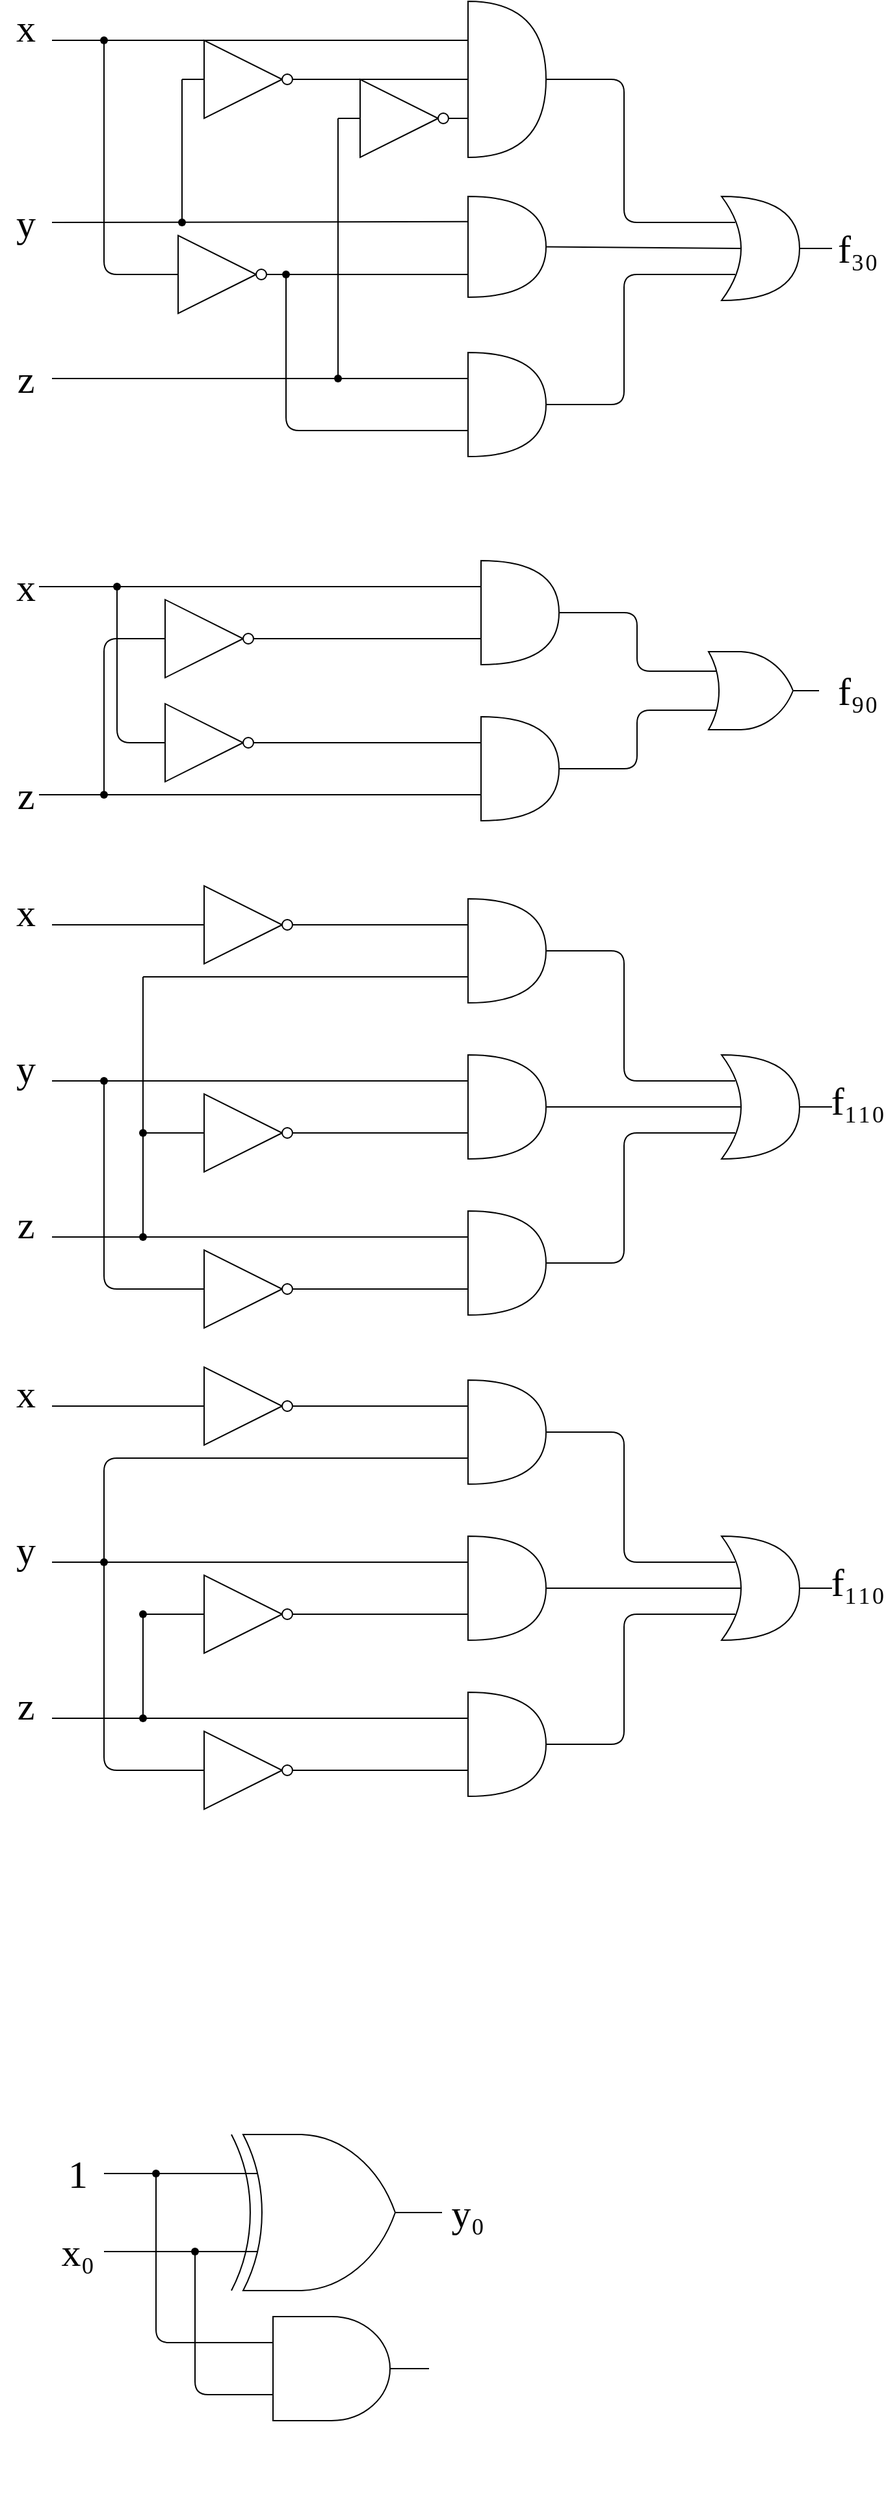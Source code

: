 <mxfile version="14.8.1" type="github">
  <diagram id="0W6Qc_67fqcdbap8SxTc" name="Page-1">
    <mxGraphModel dx="1038" dy="564" grid="1" gridSize="10" guides="1" tooltips="1" connect="1" arrows="1" fold="1" page="1" pageScale="1" pageWidth="1169" pageHeight="1654" math="0" shadow="0">
      <root>
        <mxCell id="0" />
        <mxCell id="1" parent="0" />
        <mxCell id="cX6OeLYtHGOCh2aDYkUL-3" value="" style="group" parent="1" vertex="1" connectable="0">
          <mxGeometry y="430" width="680" height="200" as="geometry" />
        </mxCell>
        <mxCell id="cX6OeLYtHGOCh2aDYkUL-4" value="" style="endArrow=none;html=1;entryX=0;entryY=0.25;entryDx=0;entryDy=0;entryPerimeter=0;startArrow=none;" parent="cX6OeLYtHGOCh2aDYkUL-3" source="cX6OeLYtHGOCh2aDYkUL-44" target="cX6OeLYtHGOCh2aDYkUL-8" edge="1">
          <mxGeometry width="50" height="50" relative="1" as="geometry">
            <mxPoint x="30" y="20" as="sourcePoint" />
            <mxPoint x="370" y="15" as="targetPoint" />
          </mxGeometry>
        </mxCell>
        <mxCell id="cX6OeLYtHGOCh2aDYkUL-5" value="" style="verticalLabelPosition=bottom;shadow=0;dashed=0;align=center;html=1;verticalAlign=top;shape=mxgraph.electrical.logic_gates.inverter_2;sketch=0;strokeColor=#000000;fillColor=#ffffff;" parent="cX6OeLYtHGOCh2aDYkUL-3" vertex="1">
          <mxGeometry x="110" y="110" width="100" height="60" as="geometry" />
        </mxCell>
        <mxCell id="cX6OeLYtHGOCh2aDYkUL-6" value="" style="verticalLabelPosition=bottom;shadow=0;dashed=0;align=center;html=1;verticalAlign=top;shape=mxgraph.electrical.logic_gates.logic_gate;operation=or;sketch=0;strokeColor=#000000;fillColor=#ffffff;" parent="cX6OeLYtHGOCh2aDYkUL-3" vertex="1">
          <mxGeometry x="530" y="70" width="100" height="60" as="geometry" />
        </mxCell>
        <mxCell id="cX6OeLYtHGOCh2aDYkUL-7" value="" style="verticalLabelPosition=bottom;shadow=0;dashed=0;align=center;html=1;verticalAlign=top;shape=mxgraph.electrical.logic_gates.inverter_2;sketch=0;strokeColor=#000000;fillColor=#ffffff;" parent="cX6OeLYtHGOCh2aDYkUL-3" vertex="1">
          <mxGeometry x="110" y="30" width="100" height="60" as="geometry" />
        </mxCell>
        <mxCell id="cX6OeLYtHGOCh2aDYkUL-8" value="" style="shape=or;whiteSpace=wrap;html=1;shadow=0;sketch=0;strokeColor=#000000;fillColor=#ffffff;" parent="cX6OeLYtHGOCh2aDYkUL-3" vertex="1">
          <mxGeometry x="370" width="60" height="80" as="geometry" />
        </mxCell>
        <mxCell id="cX6OeLYtHGOCh2aDYkUL-9" value="" style="endArrow=none;html=1;entryX=0;entryY=0.25;entryDx=0;entryDy=0;entryPerimeter=0;exitX=1;exitY=0.5;exitDx=0;exitDy=0;exitPerimeter=0;" parent="cX6OeLYtHGOCh2aDYkUL-3" source="cX6OeLYtHGOCh2aDYkUL-5" target="cX6OeLYtHGOCh2aDYkUL-10" edge="1">
          <mxGeometry width="50" height="50" relative="1" as="geometry">
            <mxPoint x="250" y="140" as="sourcePoint" />
            <mxPoint x="370" y="135" as="targetPoint" />
          </mxGeometry>
        </mxCell>
        <mxCell id="cX6OeLYtHGOCh2aDYkUL-10" value="" style="shape=or;whiteSpace=wrap;html=1;shadow=0;sketch=0;strokeColor=#000000;fillColor=#ffffff;" parent="cX6OeLYtHGOCh2aDYkUL-3" vertex="1">
          <mxGeometry x="370" y="120" width="60" height="80" as="geometry" />
        </mxCell>
        <mxCell id="cX6OeLYtHGOCh2aDYkUL-11" value="" style="endArrow=none;html=1;exitX=0;exitY=0.5;exitDx=0;exitDy=0;exitPerimeter=0;" parent="cX6OeLYtHGOCh2aDYkUL-3" source="cX6OeLYtHGOCh2aDYkUL-5" edge="1">
          <mxGeometry width="50" height="50" relative="1" as="geometry">
            <mxPoint x="260" y="250" as="sourcePoint" />
            <mxPoint x="90" y="20" as="targetPoint" />
            <Array as="points">
              <mxPoint x="90" y="140" />
            </Array>
          </mxGeometry>
        </mxCell>
        <mxCell id="cX6OeLYtHGOCh2aDYkUL-12" value="" style="endArrow=none;html=1;entryX=0;entryY=0.75;entryDx=0;entryDy=0;entryPerimeter=0;exitX=1;exitY=0.5;exitDx=0;exitDy=0;exitPerimeter=0;" parent="cX6OeLYtHGOCh2aDYkUL-3" source="cX6OeLYtHGOCh2aDYkUL-7" target="cX6OeLYtHGOCh2aDYkUL-8" edge="1">
          <mxGeometry width="50" height="50" relative="1" as="geometry">
            <mxPoint x="210" y="60" as="sourcePoint" />
            <mxPoint x="360" y="59.5" as="targetPoint" />
          </mxGeometry>
        </mxCell>
        <mxCell id="cX6OeLYtHGOCh2aDYkUL-13" value="" style="endArrow=none;html=1;entryX=0;entryY=0.75;entryDx=0;entryDy=0;entryPerimeter=0;" parent="cX6OeLYtHGOCh2aDYkUL-3" target="cX6OeLYtHGOCh2aDYkUL-10" edge="1">
          <mxGeometry width="50" height="50" relative="1" as="geometry">
            <mxPoint x="30" y="180" as="sourcePoint" />
            <mxPoint x="310" y="200" as="targetPoint" />
          </mxGeometry>
        </mxCell>
        <mxCell id="cX6OeLYtHGOCh2aDYkUL-14" value="" style="endArrow=none;html=1;exitX=0;exitY=0.5;exitDx=0;exitDy=0;exitPerimeter=0;" parent="cX6OeLYtHGOCh2aDYkUL-3" source="cX6OeLYtHGOCh2aDYkUL-7" edge="1">
          <mxGeometry width="50" height="50" relative="1" as="geometry">
            <mxPoint x="120" y="150" as="sourcePoint" />
            <mxPoint x="80" y="180" as="targetPoint" />
            <Array as="points">
              <mxPoint x="80" y="60" />
            </Array>
          </mxGeometry>
        </mxCell>
        <mxCell id="cX6OeLYtHGOCh2aDYkUL-15" value="" style="endArrow=none;html=1;entryX=0;entryY=0.25;entryDx=0;entryDy=0;entryPerimeter=0;exitX=1;exitY=0.5;exitDx=0;exitDy=0;exitPerimeter=0;" parent="cX6OeLYtHGOCh2aDYkUL-3" source="cX6OeLYtHGOCh2aDYkUL-8" target="cX6OeLYtHGOCh2aDYkUL-6" edge="1">
          <mxGeometry width="50" height="50" relative="1" as="geometry">
            <mxPoint x="260" y="250" as="sourcePoint" />
            <mxPoint x="310" y="200" as="targetPoint" />
            <Array as="points">
              <mxPoint x="490" y="40" />
              <mxPoint x="490" y="85" />
            </Array>
          </mxGeometry>
        </mxCell>
        <mxCell id="cX6OeLYtHGOCh2aDYkUL-16" value="" style="endArrow=none;html=1;entryX=0;entryY=0.75;entryDx=0;entryDy=0;entryPerimeter=0;exitX=1;exitY=0.5;exitDx=0;exitDy=0;exitPerimeter=0;" parent="cX6OeLYtHGOCh2aDYkUL-3" source="cX6OeLYtHGOCh2aDYkUL-10" target="cX6OeLYtHGOCh2aDYkUL-6" edge="1">
          <mxGeometry width="50" height="50" relative="1" as="geometry">
            <mxPoint x="440" y="50" as="sourcePoint" />
            <mxPoint x="540" y="95" as="targetPoint" />
            <Array as="points">
              <mxPoint x="490" y="160" />
              <mxPoint x="490" y="115" />
            </Array>
          </mxGeometry>
        </mxCell>
        <mxCell id="cX6OeLYtHGOCh2aDYkUL-17" value="&lt;font style=&quot;font-size: 30px&quot; face=&quot;Times New Roman&quot;&gt;x&lt;/font&gt;" style="text;html=1;strokeColor=none;fillColor=none;align=center;verticalAlign=middle;whiteSpace=wrap;rounded=0;shadow=0;sketch=0;" parent="cX6OeLYtHGOCh2aDYkUL-3" vertex="1">
          <mxGeometry y="10" width="40" height="20" as="geometry" />
        </mxCell>
        <mxCell id="cX6OeLYtHGOCh2aDYkUL-18" value="&lt;font style=&quot;font-size: 30px&quot; face=&quot;Times New Roman&quot;&gt;z&lt;/font&gt;" style="text;html=1;strokeColor=none;fillColor=none;align=center;verticalAlign=middle;whiteSpace=wrap;rounded=0;shadow=0;sketch=0;" parent="cX6OeLYtHGOCh2aDYkUL-3" vertex="1">
          <mxGeometry y="170" width="40" height="20" as="geometry" />
        </mxCell>
        <mxCell id="cX6OeLYtHGOCh2aDYkUL-19" value="&lt;div style=&quot;font-size: 30px&quot;&gt;&lt;font style=&quot;font-size: 30px&quot; face=&quot;Times New Roman&quot;&gt;f₉₀&lt;/font&gt;&lt;/div&gt;" style="text;html=1;strokeColor=none;fillColor=none;align=center;verticalAlign=middle;whiteSpace=wrap;rounded=0;shadow=0;sketch=0;" parent="cX6OeLYtHGOCh2aDYkUL-3" vertex="1">
          <mxGeometry x="640" y="90" width="40" height="20" as="geometry" />
        </mxCell>
        <mxCell id="cX6OeLYtHGOCh2aDYkUL-44" value="" style="shape=waypoint;sketch=0;fillStyle=solid;size=6;pointerEvents=1;points=[];fillColor=none;resizable=0;rotatable=0;perimeter=centerPerimeter;snapToPoint=1;" parent="cX6OeLYtHGOCh2aDYkUL-3" vertex="1">
          <mxGeometry x="70" width="40" height="40" as="geometry" />
        </mxCell>
        <mxCell id="cX6OeLYtHGOCh2aDYkUL-45" value="" style="endArrow=none;html=1;entryDx=0;entryDy=0;entryPerimeter=0;" parent="cX6OeLYtHGOCh2aDYkUL-3" target="cX6OeLYtHGOCh2aDYkUL-44" edge="1">
          <mxGeometry width="50" height="50" relative="1" as="geometry">
            <mxPoint x="30" y="20" as="sourcePoint" />
            <mxPoint x="370" y="20" as="targetPoint" />
          </mxGeometry>
        </mxCell>
        <mxCell id="cX6OeLYtHGOCh2aDYkUL-46" value="" style="shape=waypoint;sketch=0;fillStyle=solid;size=6;pointerEvents=1;points=[];fillColor=none;resizable=0;rotatable=0;perimeter=centerPerimeter;snapToPoint=1;" parent="cX6OeLYtHGOCh2aDYkUL-3" vertex="1">
          <mxGeometry x="60" y="160" width="40" height="40" as="geometry" />
        </mxCell>
        <mxCell id="cX6OeLYtHGOCh2aDYkUL-54" value="" style="group" parent="1" vertex="1" connectable="0">
          <mxGeometry y="680" width="615" height="330" as="geometry" />
        </mxCell>
        <mxCell id="cX6OeLYtHGOCh2aDYkUL-1" value="" style="shape=xor;whiteSpace=wrap;html=1;" parent="cX6OeLYtHGOCh2aDYkUL-54" vertex="1">
          <mxGeometry x="555" y="130" width="60" height="80" as="geometry" />
        </mxCell>
        <mxCell id="cX6OeLYtHGOCh2aDYkUL-2" value="" style="shape=or;whiteSpace=wrap;html=1;" parent="cX6OeLYtHGOCh2aDYkUL-54" vertex="1">
          <mxGeometry x="360" y="10" width="60" height="80" as="geometry" />
        </mxCell>
        <mxCell id="cX6OeLYtHGOCh2aDYkUL-20" value="&lt;font style=&quot;font-size: 30px&quot; face=&quot;Times New Roman&quot;&gt;x&lt;/font&gt;" style="text;html=1;strokeColor=none;fillColor=none;align=center;verticalAlign=middle;whiteSpace=wrap;rounded=0;shadow=0;sketch=0;" parent="cX6OeLYtHGOCh2aDYkUL-54" vertex="1">
          <mxGeometry y="10" width="40" height="20" as="geometry" />
        </mxCell>
        <mxCell id="cX6OeLYtHGOCh2aDYkUL-21" value="&lt;font style=&quot;font-size: 30px&quot; face=&quot;Times New Roman&quot;&gt;z&lt;/font&gt;" style="text;html=1;strokeColor=none;fillColor=none;align=center;verticalAlign=middle;whiteSpace=wrap;rounded=0;shadow=0;sketch=0;" parent="cX6OeLYtHGOCh2aDYkUL-54" vertex="1">
          <mxGeometry y="250" width="40" height="20" as="geometry" />
        </mxCell>
        <mxCell id="cX6OeLYtHGOCh2aDYkUL-22" value="&lt;font style=&quot;font-size: 30px&quot; face=&quot;Times New Roman&quot;&gt;y&lt;/font&gt;" style="text;html=1;strokeColor=none;fillColor=none;align=center;verticalAlign=middle;whiteSpace=wrap;rounded=0;shadow=0;sketch=0;" parent="cX6OeLYtHGOCh2aDYkUL-54" vertex="1">
          <mxGeometry y="130" width="40" height="20" as="geometry" />
        </mxCell>
        <mxCell id="cX6OeLYtHGOCh2aDYkUL-24" value="" style="endArrow=none;html=1;entryX=0;entryY=0.25;entryDx=0;entryDy=0;entryPerimeter=0;exitX=1;exitY=0.5;exitDx=0;exitDy=0;exitPerimeter=0;" parent="cX6OeLYtHGOCh2aDYkUL-54" source="cX6OeLYtHGOCh2aDYkUL-25" target="cX6OeLYtHGOCh2aDYkUL-2" edge="1">
          <mxGeometry width="50" height="50" relative="1" as="geometry">
            <mxPoint x="140" y="30" as="sourcePoint" />
            <mxPoint x="460" y="150" as="targetPoint" />
          </mxGeometry>
        </mxCell>
        <mxCell id="cX6OeLYtHGOCh2aDYkUL-25" value="" style="verticalLabelPosition=bottom;shadow=0;dashed=0;align=center;html=1;verticalAlign=top;shape=mxgraph.electrical.logic_gates.inverter_2;sketch=0;strokeColor=#000000;fillColor=#ffffff;" parent="cX6OeLYtHGOCh2aDYkUL-54" vertex="1">
          <mxGeometry x="140" width="100" height="60" as="geometry" />
        </mxCell>
        <mxCell id="cX6OeLYtHGOCh2aDYkUL-28" value="" style="endArrow=none;html=1;entryX=1;entryY=1;entryDx=0;entryDy=0;exitX=0;exitY=0.25;exitDx=0;exitDy=0;exitPerimeter=0;" parent="cX6OeLYtHGOCh2aDYkUL-54" source="cX6OeLYtHGOCh2aDYkUL-29" target="cX6OeLYtHGOCh2aDYkUL-22" edge="1">
          <mxGeometry width="50" height="50" relative="1" as="geometry">
            <mxPoint x="350" y="110" as="sourcePoint" />
            <mxPoint x="460" y="30" as="targetPoint" />
          </mxGeometry>
        </mxCell>
        <mxCell id="cX6OeLYtHGOCh2aDYkUL-29" value="" style="shape=or;whiteSpace=wrap;html=1;" parent="cX6OeLYtHGOCh2aDYkUL-54" vertex="1">
          <mxGeometry x="360" y="130" width="60" height="80" as="geometry" />
        </mxCell>
        <mxCell id="cX6OeLYtHGOCh2aDYkUL-30" value="" style="shape=or;whiteSpace=wrap;html=1;" parent="cX6OeLYtHGOCh2aDYkUL-54" vertex="1">
          <mxGeometry x="360" y="250" width="60" height="80" as="geometry" />
        </mxCell>
        <mxCell id="cX6OeLYtHGOCh2aDYkUL-31" value="" style="verticalLabelPosition=bottom;shadow=0;dashed=0;align=center;html=1;verticalAlign=top;shape=mxgraph.electrical.logic_gates.inverter_2;sketch=0;strokeColor=#000000;fillColor=#ffffff;" parent="cX6OeLYtHGOCh2aDYkUL-54" vertex="1">
          <mxGeometry x="140" y="160" width="100" height="60" as="geometry" />
        </mxCell>
        <mxCell id="cX6OeLYtHGOCh2aDYkUL-32" value="" style="endArrow=none;html=1;exitX=0;exitY=0.5;exitDx=0;exitDy=0;exitPerimeter=0;" parent="cX6OeLYtHGOCh2aDYkUL-54" source="cX6OeLYtHGOCh2aDYkUL-31" edge="1">
          <mxGeometry width="50" height="50" relative="1" as="geometry">
            <mxPoint x="410" y="80" as="sourcePoint" />
            <mxPoint x="110" y="190" as="targetPoint" />
          </mxGeometry>
        </mxCell>
        <mxCell id="cX6OeLYtHGOCh2aDYkUL-33" value="" style="endArrow=none;html=1;exitX=1;exitY=0.5;exitDx=0;exitDy=0;exitPerimeter=0;entryX=0;entryY=0.75;entryDx=0;entryDy=0;entryPerimeter=0;" parent="cX6OeLYtHGOCh2aDYkUL-54" source="cX6OeLYtHGOCh2aDYkUL-31" target="cX6OeLYtHGOCh2aDYkUL-29" edge="1">
          <mxGeometry width="50" height="50" relative="1" as="geometry">
            <mxPoint x="410" y="80" as="sourcePoint" />
            <mxPoint x="460" y="30" as="targetPoint" />
          </mxGeometry>
        </mxCell>
        <mxCell id="cX6OeLYtHGOCh2aDYkUL-34" value="" style="endArrow=none;html=1;exitX=0;exitY=0.5;exitDx=0;exitDy=0;exitPerimeter=0;" parent="cX6OeLYtHGOCh2aDYkUL-54" source="cX6OeLYtHGOCh2aDYkUL-35" edge="1">
          <mxGeometry width="50" height="50" relative="1" as="geometry">
            <mxPoint x="410" y="80" as="sourcePoint" />
            <mxPoint x="80" y="150" as="targetPoint" />
            <Array as="points">
              <mxPoint x="80" y="310" />
            </Array>
          </mxGeometry>
        </mxCell>
        <mxCell id="cX6OeLYtHGOCh2aDYkUL-37" value="" style="endArrow=none;html=1;exitDx=0;exitDy=0;exitPerimeter=0;startArrow=none;" parent="cX6OeLYtHGOCh2aDYkUL-54" source="cX6OeLYtHGOCh2aDYkUL-50" edge="1">
          <mxGeometry width="50" height="50" relative="1" as="geometry">
            <mxPoint x="410" y="80" as="sourcePoint" />
            <mxPoint x="110" y="270" as="targetPoint" />
          </mxGeometry>
        </mxCell>
        <mxCell id="cX6OeLYtHGOCh2aDYkUL-38" value="" style="endArrow=none;html=1;exitX=1;exitY=1;exitDx=0;exitDy=0;" parent="cX6OeLYtHGOCh2aDYkUL-54" source="cX6OeLYtHGOCh2aDYkUL-21" edge="1">
          <mxGeometry width="50" height="50" relative="1" as="geometry">
            <mxPoint x="410" y="80" as="sourcePoint" />
            <mxPoint x="110" y="270" as="targetPoint" />
          </mxGeometry>
        </mxCell>
        <mxCell id="cX6OeLYtHGOCh2aDYkUL-39" value="" style="endArrow=none;html=1;startArrow=none;" parent="cX6OeLYtHGOCh2aDYkUL-54" source="cX6OeLYtHGOCh2aDYkUL-48" edge="1">
          <mxGeometry width="50" height="50" relative="1" as="geometry">
            <mxPoint x="110" y="270" as="sourcePoint" />
            <mxPoint x="110" y="70" as="targetPoint" />
          </mxGeometry>
        </mxCell>
        <mxCell id="cX6OeLYtHGOCh2aDYkUL-40" value="" style="endArrow=none;html=1;exitX=0;exitY=0.75;exitDx=0;exitDy=0;exitPerimeter=0;" parent="cX6OeLYtHGOCh2aDYkUL-54" source="cX6OeLYtHGOCh2aDYkUL-2" edge="1">
          <mxGeometry width="50" height="50" relative="1" as="geometry">
            <mxPoint x="120" y="280" as="sourcePoint" />
            <mxPoint x="110" y="70" as="targetPoint" />
          </mxGeometry>
        </mxCell>
        <mxCell id="cX6OeLYtHGOCh2aDYkUL-41" value="" style="endArrow=none;html=1;entryX=1;entryY=0.5;entryDx=0;entryDy=0;entryPerimeter=0;exitX=0.175;exitY=0.25;exitDx=0;exitDy=0;exitPerimeter=0;" parent="cX6OeLYtHGOCh2aDYkUL-54" source="cX6OeLYtHGOCh2aDYkUL-1" target="cX6OeLYtHGOCh2aDYkUL-2" edge="1">
          <mxGeometry width="50" height="50" relative="1" as="geometry">
            <mxPoint x="410" y="80" as="sourcePoint" />
            <mxPoint x="460" y="30" as="targetPoint" />
            <Array as="points">
              <mxPoint x="480" y="150" />
              <mxPoint x="480" y="50" />
            </Array>
          </mxGeometry>
        </mxCell>
        <mxCell id="cX6OeLYtHGOCh2aDYkUL-42" value="" style="endArrow=none;html=1;entryX=1;entryY=0.5;entryDx=0;entryDy=0;entryPerimeter=0;exitX=0.25;exitY=0.5;exitDx=0;exitDy=0;exitPerimeter=0;" parent="cX6OeLYtHGOCh2aDYkUL-54" source="cX6OeLYtHGOCh2aDYkUL-1" target="cX6OeLYtHGOCh2aDYkUL-29" edge="1">
          <mxGeometry width="50" height="50" relative="1" as="geometry">
            <mxPoint x="575.5" y="160" as="sourcePoint" />
            <mxPoint x="430" y="60" as="targetPoint" />
          </mxGeometry>
        </mxCell>
        <mxCell id="cX6OeLYtHGOCh2aDYkUL-43" value="" style="endArrow=none;html=1;entryX=1;entryY=0.5;entryDx=0;entryDy=0;entryPerimeter=0;exitX=0.175;exitY=0.75;exitDx=0;exitDy=0;exitPerimeter=0;" parent="cX6OeLYtHGOCh2aDYkUL-54" source="cX6OeLYtHGOCh2aDYkUL-1" target="cX6OeLYtHGOCh2aDYkUL-30" edge="1">
          <mxGeometry width="50" height="50" relative="1" as="geometry">
            <mxPoint x="580" y="180" as="sourcePoint" />
            <mxPoint x="430" y="180" as="targetPoint" />
            <Array as="points">
              <mxPoint x="480" y="190" />
              <mxPoint x="480" y="290" />
            </Array>
          </mxGeometry>
        </mxCell>
        <mxCell id="cX6OeLYtHGOCh2aDYkUL-47" value="" style="shape=waypoint;sketch=0;fillStyle=solid;size=6;pointerEvents=1;points=[];fillColor=none;resizable=0;rotatable=0;perimeter=centerPerimeter;snapToPoint=1;" parent="cX6OeLYtHGOCh2aDYkUL-54" vertex="1">
          <mxGeometry x="60" y="130" width="40" height="40" as="geometry" />
        </mxCell>
        <mxCell id="cX6OeLYtHGOCh2aDYkUL-48" value="" style="shape=waypoint;sketch=0;fillStyle=solid;size=6;pointerEvents=1;points=[];fillColor=none;resizable=0;rotatable=0;perimeter=centerPerimeter;snapToPoint=1;" parent="cX6OeLYtHGOCh2aDYkUL-54" vertex="1">
          <mxGeometry x="90" y="170" width="40" height="40" as="geometry" />
        </mxCell>
        <mxCell id="cX6OeLYtHGOCh2aDYkUL-49" value="" style="endArrow=none;html=1;" parent="cX6OeLYtHGOCh2aDYkUL-54" target="cX6OeLYtHGOCh2aDYkUL-48" edge="1">
          <mxGeometry width="50" height="50" relative="1" as="geometry">
            <mxPoint x="110" y="270" as="sourcePoint" />
            <mxPoint x="110" y="70" as="targetPoint" />
          </mxGeometry>
        </mxCell>
        <mxCell id="cX6OeLYtHGOCh2aDYkUL-50" value="" style="shape=waypoint;sketch=0;fillStyle=solid;size=6;pointerEvents=1;points=[];fillColor=none;resizable=0;rotatable=0;perimeter=centerPerimeter;snapToPoint=1;" parent="cX6OeLYtHGOCh2aDYkUL-54" vertex="1">
          <mxGeometry x="90" y="250" width="40" height="40" as="geometry" />
        </mxCell>
        <mxCell id="cX6OeLYtHGOCh2aDYkUL-51" value="" style="endArrow=none;html=1;exitX=0;exitY=0.25;exitDx=0;exitDy=0;exitPerimeter=0;" parent="cX6OeLYtHGOCh2aDYkUL-54" source="cX6OeLYtHGOCh2aDYkUL-30" target="cX6OeLYtHGOCh2aDYkUL-50" edge="1">
          <mxGeometry width="50" height="50" relative="1" as="geometry">
            <mxPoint x="360" y="270" as="sourcePoint" />
            <mxPoint x="110" y="270" as="targetPoint" />
          </mxGeometry>
        </mxCell>
        <mxCell id="cX6OeLYtHGOCh2aDYkUL-53" value="" style="endArrow=none;html=1;entryX=0;entryY=0.5;entryDx=0;entryDy=0;entryPerimeter=0;exitX=1;exitY=1;exitDx=0;exitDy=0;" parent="cX6OeLYtHGOCh2aDYkUL-54" source="cX6OeLYtHGOCh2aDYkUL-20" target="cX6OeLYtHGOCh2aDYkUL-25" edge="1">
          <mxGeometry width="50" height="50" relative="1" as="geometry">
            <mxPoint x="370" y="80" as="sourcePoint" />
            <mxPoint x="420" y="30" as="targetPoint" />
          </mxGeometry>
        </mxCell>
        <mxCell id="cX6OeLYtHGOCh2aDYkUL-108" value="" style="group" parent="1" vertex="1" connectable="0">
          <mxGeometry x="140" y="835" width="540" height="185" as="geometry" />
        </mxCell>
        <mxCell id="cX6OeLYtHGOCh2aDYkUL-35" value="" style="verticalLabelPosition=bottom;shadow=0;dashed=0;align=center;html=1;verticalAlign=top;shape=mxgraph.electrical.logic_gates.inverter_2;sketch=0;strokeColor=#000000;fillColor=#ffffff;" parent="cX6OeLYtHGOCh2aDYkUL-108" vertex="1">
          <mxGeometry y="125" width="100" height="60" as="geometry" />
        </mxCell>
        <mxCell id="cX6OeLYtHGOCh2aDYkUL-103" value="&lt;div style=&quot;font-size: 30px&quot;&gt;&lt;font style=&quot;font-size: 30px&quot; face=&quot;Times New Roman&quot;&gt;f₁₁₀&lt;/font&gt;&lt;/div&gt;" style="text;html=1;strokeColor=none;fillColor=none;align=center;verticalAlign=middle;whiteSpace=wrap;rounded=0;shadow=0;sketch=0;" parent="cX6OeLYtHGOCh2aDYkUL-108" vertex="1">
          <mxGeometry x="500" width="40" height="20" as="geometry" />
        </mxCell>
        <mxCell id="cX6OeLYtHGOCh2aDYkUL-104" value="" style="endArrow=none;html=1;exitX=1;exitY=0.5;exitDx=0;exitDy=0;exitPerimeter=0;entryX=0;entryY=0.75;entryDx=0;entryDy=0;" parent="cX6OeLYtHGOCh2aDYkUL-108" source="cX6OeLYtHGOCh2aDYkUL-1" target="cX6OeLYtHGOCh2aDYkUL-103" edge="1">
          <mxGeometry width="50" height="50" relative="1" as="geometry">
            <mxPoint x="470" y="15" as="sourcePoint" />
            <mxPoint x="190" y="-135" as="targetPoint" />
          </mxGeometry>
        </mxCell>
        <mxCell id="cX6OeLYtHGOCh2aDYkUL-36" value="" style="endArrow=none;html=1;entryX=1;entryY=0.5;entryDx=0;entryDy=0;entryPerimeter=0;exitX=0;exitY=0.75;exitDx=0;exitDy=0;exitPerimeter=0;" parent="1" source="cX6OeLYtHGOCh2aDYkUL-30" target="cX6OeLYtHGOCh2aDYkUL-35" edge="1">
          <mxGeometry width="50" height="50" relative="1" as="geometry">
            <mxPoint x="410" y="760" as="sourcePoint" />
            <mxPoint x="460" y="710" as="targetPoint" />
          </mxGeometry>
        </mxCell>
        <mxCell id="cX6OeLYtHGOCh2aDYkUL-109" value="" style="group" parent="1" vertex="1" connectable="0">
          <mxGeometry width="680" height="350" as="geometry" />
        </mxCell>
        <mxCell id="cX6OeLYtHGOCh2aDYkUL-57" value="" style="shape=xor;whiteSpace=wrap;html=1;" parent="cX6OeLYtHGOCh2aDYkUL-109" vertex="1">
          <mxGeometry x="555" y="150" width="60" height="80" as="geometry" />
        </mxCell>
        <mxCell id="cX6OeLYtHGOCh2aDYkUL-58" value="" style="shape=or;whiteSpace=wrap;html=1;" parent="cX6OeLYtHGOCh2aDYkUL-109" vertex="1">
          <mxGeometry x="360" width="60" height="120" as="geometry" />
        </mxCell>
        <mxCell id="cX6OeLYtHGOCh2aDYkUL-59" value="&lt;font style=&quot;font-size: 30px&quot; face=&quot;Times New Roman&quot;&gt;x&lt;/font&gt;" style="text;html=1;strokeColor=none;fillColor=none;align=center;verticalAlign=middle;whiteSpace=wrap;rounded=0;shadow=0;sketch=0;" parent="cX6OeLYtHGOCh2aDYkUL-109" vertex="1">
          <mxGeometry y="10" width="40" height="20" as="geometry" />
        </mxCell>
        <mxCell id="cX6OeLYtHGOCh2aDYkUL-60" value="&lt;font style=&quot;font-size: 30px&quot; face=&quot;Times New Roman&quot;&gt;z&lt;/font&gt;" style="text;html=1;strokeColor=none;fillColor=none;align=center;verticalAlign=middle;whiteSpace=wrap;rounded=0;shadow=0;sketch=0;" parent="cX6OeLYtHGOCh2aDYkUL-109" vertex="1">
          <mxGeometry y="280" width="40" height="20" as="geometry" />
        </mxCell>
        <mxCell id="cX6OeLYtHGOCh2aDYkUL-61" value="&lt;font style=&quot;font-size: 30px&quot; face=&quot;Times New Roman&quot;&gt;y&lt;/font&gt;" style="text;html=1;strokeColor=none;fillColor=none;align=center;verticalAlign=middle;whiteSpace=wrap;rounded=0;shadow=0;sketch=0;" parent="cX6OeLYtHGOCh2aDYkUL-109" vertex="1">
          <mxGeometry y="160" width="40" height="20" as="geometry" />
        </mxCell>
        <mxCell id="cX6OeLYtHGOCh2aDYkUL-62" value="" style="endArrow=none;html=1;entryX=0;entryY=0.25;entryDx=0;entryDy=0;entryPerimeter=0;exitX=1;exitY=1;exitDx=0;exitDy=0;" parent="cX6OeLYtHGOCh2aDYkUL-109" source="cX6OeLYtHGOCh2aDYkUL-59" target="cX6OeLYtHGOCh2aDYkUL-58" edge="1">
          <mxGeometry y="30" width="50" height="50" as="geometry">
            <mxPoint x="50" y="70" as="sourcePoint" />
            <mxPoint x="460" y="180" as="targetPoint" />
          </mxGeometry>
        </mxCell>
        <mxCell id="cX6OeLYtHGOCh2aDYkUL-64" value="" style="endArrow=none;html=1;entryX=1;entryY=0.5;entryDx=0;entryDy=0;exitX=0;exitY=0.25;exitDx=0;exitDy=0;exitPerimeter=0;" parent="cX6OeLYtHGOCh2aDYkUL-109" source="cX6OeLYtHGOCh2aDYkUL-65" target="cX6OeLYtHGOCh2aDYkUL-61" edge="1">
          <mxGeometry y="30" width="50" height="50" as="geometry">
            <mxPoint x="350" y="140" as="sourcePoint" />
            <mxPoint x="460" y="60" as="targetPoint" />
          </mxGeometry>
        </mxCell>
        <mxCell id="cX6OeLYtHGOCh2aDYkUL-65" value="" style="shape=or;whiteSpace=wrap;html=1;" parent="cX6OeLYtHGOCh2aDYkUL-109" vertex="1">
          <mxGeometry x="360" y="150" width="60" height="77.5" as="geometry" />
        </mxCell>
        <mxCell id="cX6OeLYtHGOCh2aDYkUL-67" value="" style="verticalLabelPosition=bottom;shadow=0;dashed=0;align=center;html=1;verticalAlign=top;shape=mxgraph.electrical.logic_gates.inverter_2;sketch=0;strokeColor=#000000;fillColor=#ffffff;" parent="cX6OeLYtHGOCh2aDYkUL-109" vertex="1">
          <mxGeometry x="140" y="30" width="100" height="60" as="geometry" />
        </mxCell>
        <mxCell id="cX6OeLYtHGOCh2aDYkUL-69" value="" style="endArrow=none;html=1;exitX=1;exitY=0.5;exitDx=0;exitDy=0;exitPerimeter=0;entryX=0;entryY=0.5;entryDx=0;entryDy=0;entryPerimeter=0;" parent="cX6OeLYtHGOCh2aDYkUL-109" source="cX6OeLYtHGOCh2aDYkUL-67" target="cX6OeLYtHGOCh2aDYkUL-58" edge="1">
          <mxGeometry y="30" width="50" height="50" as="geometry">
            <mxPoint x="230" y="190" as="sourcePoint" />
            <mxPoint x="350" y="90" as="targetPoint" />
          </mxGeometry>
        </mxCell>
        <mxCell id="cX6OeLYtHGOCh2aDYkUL-71" value="" style="endArrow=none;html=1;exitDx=0;exitDy=0;exitPerimeter=0;startArrow=none;" parent="cX6OeLYtHGOCh2aDYkUL-109" edge="1">
          <mxGeometry y="30" width="50" height="50" as="geometry">
            <mxPoint x="110" y="300" as="sourcePoint" />
            <mxPoint x="110" y="300" as="targetPoint" />
          </mxGeometry>
        </mxCell>
        <mxCell id="cX6OeLYtHGOCh2aDYkUL-75" value="" style="endArrow=none;html=1;entryX=1;entryY=0.5;entryDx=0;entryDy=0;entryPerimeter=0;exitX=0.175;exitY=0.25;exitDx=0;exitDy=0;exitPerimeter=0;" parent="cX6OeLYtHGOCh2aDYkUL-109" source="cX6OeLYtHGOCh2aDYkUL-57" target="cX6OeLYtHGOCh2aDYkUL-58" edge="1">
          <mxGeometry y="30" width="50" height="50" as="geometry">
            <mxPoint x="410" y="110" as="sourcePoint" />
            <mxPoint x="460" y="60" as="targetPoint" />
            <Array as="points">
              <mxPoint x="480" y="170" />
              <mxPoint x="480" y="60" />
            </Array>
          </mxGeometry>
        </mxCell>
        <mxCell id="cX6OeLYtHGOCh2aDYkUL-76" value="" style="endArrow=none;html=1;entryX=1;entryY=0.5;entryDx=0;entryDy=0;entryPerimeter=0;exitX=0.25;exitY=0.5;exitDx=0;exitDy=0;exitPerimeter=0;" parent="cX6OeLYtHGOCh2aDYkUL-109" source="cX6OeLYtHGOCh2aDYkUL-57" target="cX6OeLYtHGOCh2aDYkUL-65" edge="1">
          <mxGeometry y="30" width="50" height="50" as="geometry">
            <mxPoint x="575.5" y="190" as="sourcePoint" />
            <mxPoint x="430" y="90" as="targetPoint" />
          </mxGeometry>
        </mxCell>
        <mxCell id="cX6OeLYtHGOCh2aDYkUL-77" value="" style="endArrow=none;html=1;entryX=1;entryY=0.5;entryDx=0;entryDy=0;entryPerimeter=0;exitX=0.175;exitY=0.75;exitDx=0;exitDy=0;exitPerimeter=0;" parent="cX6OeLYtHGOCh2aDYkUL-109" source="cX6OeLYtHGOCh2aDYkUL-57" target="cX6OeLYtHGOCh2aDYkUL-66" edge="1">
          <mxGeometry y="30" width="50" height="50" as="geometry">
            <mxPoint x="580" y="210" as="sourcePoint" />
            <mxPoint x="430" y="210" as="targetPoint" />
            <Array as="points">
              <mxPoint x="480" y="210" />
              <mxPoint x="480" y="310" />
            </Array>
          </mxGeometry>
        </mxCell>
        <mxCell id="cX6OeLYtHGOCh2aDYkUL-82" value="" style="endArrow=none;html=1;exitDx=0;exitDy=0;exitPerimeter=0;entryX=1;entryY=0.5;entryDx=0;entryDy=0;entryPerimeter=0;startArrow=none;" parent="cX6OeLYtHGOCh2aDYkUL-109" source="cX6OeLYtHGOCh2aDYkUL-99" target="cX6OeLYtHGOCh2aDYkUL-60" edge="1">
          <mxGeometry y="30" width="50" height="50" as="geometry">
            <mxPoint x="360" y="300" as="sourcePoint" />
            <mxPoint x="110" y="300" as="targetPoint" />
          </mxGeometry>
        </mxCell>
        <mxCell id="cX6OeLYtHGOCh2aDYkUL-86" value="" style="endArrow=none;html=1;entryX=0;entryY=0.5;entryDx=0;entryDy=0;entryPerimeter=0;" parent="cX6OeLYtHGOCh2aDYkUL-109" target="cX6OeLYtHGOCh2aDYkUL-87" edge="1">
          <mxGeometry width="50" height="50" relative="1" as="geometry">
            <mxPoint x="80" y="30" as="sourcePoint" />
            <mxPoint x="110" y="240" as="targetPoint" />
            <Array as="points">
              <mxPoint x="80" y="210" />
            </Array>
          </mxGeometry>
        </mxCell>
        <mxCell id="cX6OeLYtHGOCh2aDYkUL-87" value="" style="verticalLabelPosition=bottom;shadow=0;dashed=0;align=center;html=1;verticalAlign=top;shape=mxgraph.electrical.logic_gates.inverter_2;sketch=0;strokeColor=#000000;fillColor=#ffffff;" parent="cX6OeLYtHGOCh2aDYkUL-109" vertex="1">
          <mxGeometry x="120" y="180" width="100" height="60" as="geometry" />
        </mxCell>
        <mxCell id="cX6OeLYtHGOCh2aDYkUL-89" value="" style="endArrow=none;html=1;exitX=1;exitY=0.5;exitDx=0;exitDy=0;exitPerimeter=0;" parent="cX6OeLYtHGOCh2aDYkUL-109" source="cX6OeLYtHGOCh2aDYkUL-87" edge="1">
          <mxGeometry width="50" height="50" relative="1" as="geometry">
            <mxPoint x="280" y="240" as="sourcePoint" />
            <mxPoint x="360" y="210" as="targetPoint" />
          </mxGeometry>
        </mxCell>
        <mxCell id="cX6OeLYtHGOCh2aDYkUL-90" value="" style="endArrow=none;html=1;entryX=0;entryY=0.75;entryDx=0;entryDy=0;entryPerimeter=0;" parent="cX6OeLYtHGOCh2aDYkUL-109" target="cX6OeLYtHGOCh2aDYkUL-66" edge="1">
          <mxGeometry width="50" height="50" relative="1" as="geometry">
            <mxPoint x="220" y="210" as="sourcePoint" />
            <mxPoint x="330" y="190" as="targetPoint" />
            <Array as="points">
              <mxPoint x="220" y="330" />
            </Array>
          </mxGeometry>
        </mxCell>
        <mxCell id="cX6OeLYtHGOCh2aDYkUL-91" value="" style="endArrow=none;html=1;exitX=0;exitY=0.5;exitDx=0;exitDy=0;exitPerimeter=0;" parent="cX6OeLYtHGOCh2aDYkUL-109" source="cX6OeLYtHGOCh2aDYkUL-67" edge="1">
          <mxGeometry width="50" height="50" relative="1" as="geometry">
            <mxPoint x="280" y="240" as="sourcePoint" />
            <mxPoint x="140" y="170" as="targetPoint" />
          </mxGeometry>
        </mxCell>
        <mxCell id="cX6OeLYtHGOCh2aDYkUL-94" value="" style="endArrow=none;html=1;entryX=0;entryY=0.5;entryDx=0;entryDy=0;entryPerimeter=0;" parent="cX6OeLYtHGOCh2aDYkUL-109" target="cX6OeLYtHGOCh2aDYkUL-95" edge="1">
          <mxGeometry width="50" height="50" relative="1" as="geometry">
            <mxPoint x="260" y="290" as="sourcePoint" />
            <mxPoint x="240" y="120" as="targetPoint" />
          </mxGeometry>
        </mxCell>
        <mxCell id="cX6OeLYtHGOCh2aDYkUL-95" value="" style="verticalLabelPosition=bottom;shadow=0;dashed=0;align=center;html=1;verticalAlign=top;shape=mxgraph.electrical.logic_gates.inverter_2;sketch=0;strokeColor=#000000;fillColor=#ffffff;" parent="cX6OeLYtHGOCh2aDYkUL-109" vertex="1">
          <mxGeometry x="260" y="60" width="100" height="60" as="geometry" />
        </mxCell>
        <mxCell id="cX6OeLYtHGOCh2aDYkUL-96" style="edgeStyle=orthogonalEdgeStyle;rounded=0;orthogonalLoop=1;jettySize=auto;html=1;exitX=0;exitY=0.75;exitDx=0;exitDy=0;exitPerimeter=0;entryX=1;entryY=0.5;entryDx=0;entryDy=0;entryPerimeter=0;" parent="cX6OeLYtHGOCh2aDYkUL-109" source="cX6OeLYtHGOCh2aDYkUL-58" target="cX6OeLYtHGOCh2aDYkUL-95" edge="1">
          <mxGeometry relative="1" as="geometry" />
        </mxCell>
        <mxCell id="cX6OeLYtHGOCh2aDYkUL-97" value="" style="shape=waypoint;sketch=0;fillStyle=solid;size=6;pointerEvents=1;points=[];fillColor=none;resizable=0;rotatable=0;perimeter=centerPerimeter;snapToPoint=1;" parent="cX6OeLYtHGOCh2aDYkUL-109" vertex="1">
          <mxGeometry x="60" y="10" width="40" height="40" as="geometry" />
        </mxCell>
        <mxCell id="cX6OeLYtHGOCh2aDYkUL-98" value="" style="shape=waypoint;sketch=0;fillStyle=solid;size=6;pointerEvents=1;points=[];fillColor=none;resizable=0;rotatable=0;perimeter=centerPerimeter;snapToPoint=1;" parent="cX6OeLYtHGOCh2aDYkUL-109" vertex="1">
          <mxGeometry x="120" y="150" width="40" height="40" as="geometry" />
        </mxCell>
        <mxCell id="cX6OeLYtHGOCh2aDYkUL-99" value="" style="shape=waypoint;sketch=0;fillStyle=solid;size=6;pointerEvents=1;points=[];fillColor=none;resizable=0;rotatable=0;perimeter=centerPerimeter;snapToPoint=1;" parent="cX6OeLYtHGOCh2aDYkUL-109" vertex="1">
          <mxGeometry x="240" y="270" width="40" height="40" as="geometry" />
        </mxCell>
        <mxCell id="cX6OeLYtHGOCh2aDYkUL-100" value="" style="endArrow=none;html=1;exitX=0;exitY=0.25;exitDx=0;exitDy=0;exitPerimeter=0;entryDx=0;entryDy=0;entryPerimeter=0;" parent="cX6OeLYtHGOCh2aDYkUL-109" source="cX6OeLYtHGOCh2aDYkUL-66" target="cX6OeLYtHGOCh2aDYkUL-99" edge="1">
          <mxGeometry y="30" width="50" height="50" as="geometry">
            <mxPoint x="350" y="290" as="sourcePoint" />
            <mxPoint x="40" y="290" as="targetPoint" />
          </mxGeometry>
        </mxCell>
        <mxCell id="cX6OeLYtHGOCh2aDYkUL-102" value="" style="shape=waypoint;sketch=0;fillStyle=solid;size=6;pointerEvents=1;points=[];fillColor=none;resizable=0;rotatable=0;perimeter=centerPerimeter;snapToPoint=1;" parent="cX6OeLYtHGOCh2aDYkUL-109" vertex="1">
          <mxGeometry x="200" y="190" width="40" height="40" as="geometry" />
        </mxCell>
        <mxCell id="cX6OeLYtHGOCh2aDYkUL-105" value="&lt;div style=&quot;font-size: 30px&quot;&gt;&lt;font style=&quot;font-size: 30px&quot; face=&quot;Times New Roman&quot;&gt;f₃₀&lt;/font&gt;&lt;/div&gt;" style="text;html=1;strokeColor=none;fillColor=none;align=center;verticalAlign=middle;whiteSpace=wrap;rounded=0;shadow=0;sketch=0;" parent="cX6OeLYtHGOCh2aDYkUL-109" vertex="1">
          <mxGeometry x="640" y="180" width="40" height="20" as="geometry" />
        </mxCell>
        <mxCell id="cX6OeLYtHGOCh2aDYkUL-106" value="" style="endArrow=none;html=1;exitX=1;exitY=0.5;exitDx=0;exitDy=0;exitPerimeter=0;entryX=0;entryY=0.5;entryDx=0;entryDy=0;" parent="cX6OeLYtHGOCh2aDYkUL-109" source="cX6OeLYtHGOCh2aDYkUL-57" target="cX6OeLYtHGOCh2aDYkUL-105" edge="1">
          <mxGeometry width="50" height="50" relative="1" as="geometry">
            <mxPoint x="615" y="192" as="sourcePoint" />
            <mxPoint x="330" y="42" as="targetPoint" />
          </mxGeometry>
        </mxCell>
        <mxCell id="cX6OeLYtHGOCh2aDYkUL-66" value="" style="shape=or;whiteSpace=wrap;html=1;" parent="cX6OeLYtHGOCh2aDYkUL-109" vertex="1">
          <mxGeometry x="360" y="270" width="60" height="80" as="geometry" />
        </mxCell>
        <mxCell id="cX6OeLYtHGOCh2aDYkUL-140" value="" style="group" parent="1" vertex="1" connectable="0">
          <mxGeometry x="140" y="1205" width="540" height="185" as="geometry" />
        </mxCell>
        <mxCell id="cX6OeLYtHGOCh2aDYkUL-141" value="" style="verticalLabelPosition=bottom;shadow=0;dashed=0;align=center;html=1;verticalAlign=top;shape=mxgraph.electrical.logic_gates.inverter_2;sketch=0;strokeColor=#000000;fillColor=#ffffff;" parent="cX6OeLYtHGOCh2aDYkUL-140" vertex="1">
          <mxGeometry y="125" width="100" height="60" as="geometry" />
        </mxCell>
        <mxCell id="cX6OeLYtHGOCh2aDYkUL-142" value="&lt;div style=&quot;font-size: 30px&quot;&gt;&lt;font style=&quot;font-size: 30px&quot; face=&quot;Times New Roman&quot;&gt;f₁₁₀&lt;/font&gt;&lt;/div&gt;" style="text;html=1;strokeColor=none;fillColor=none;align=center;verticalAlign=middle;whiteSpace=wrap;rounded=0;shadow=0;sketch=0;" parent="cX6OeLYtHGOCh2aDYkUL-140" vertex="1">
          <mxGeometry x="500" width="40" height="20" as="geometry" />
        </mxCell>
        <mxCell id="cX6OeLYtHGOCh2aDYkUL-143" value="" style="endArrow=none;html=1;exitX=1;exitY=0.5;exitDx=0;exitDy=0;exitPerimeter=0;entryX=0;entryY=0.75;entryDx=0;entryDy=0;" parent="1" source="cX6OeLYtHGOCh2aDYkUL-113" target="cX6OeLYtHGOCh2aDYkUL-142" edge="1">
          <mxGeometry width="50" height="50" relative="1" as="geometry">
            <mxPoint x="610" y="1220" as="sourcePoint" />
            <mxPoint x="330" y="1070" as="targetPoint" />
          </mxGeometry>
        </mxCell>
        <mxCell id="cX6OeLYtHGOCh2aDYkUL-144" value="" style="endArrow=none;html=1;entryX=1;entryY=0.5;entryDx=0;entryDy=0;entryPerimeter=0;exitX=0;exitY=0.75;exitDx=0;exitDy=0;exitPerimeter=0;" parent="1" source="cX6OeLYtHGOCh2aDYkUL-122" target="cX6OeLYtHGOCh2aDYkUL-141" edge="1">
          <mxGeometry width="50" height="50" relative="1" as="geometry">
            <mxPoint x="410" y="1130" as="sourcePoint" />
            <mxPoint x="460" y="1080" as="targetPoint" />
          </mxGeometry>
        </mxCell>
        <mxCell id="cX6OeLYtHGOCh2aDYkUL-113" value="" style="shape=xor;whiteSpace=wrap;html=1;" parent="1" vertex="1">
          <mxGeometry x="555" y="1180" width="60" height="80" as="geometry" />
        </mxCell>
        <mxCell id="cX6OeLYtHGOCh2aDYkUL-114" value="" style="shape=or;whiteSpace=wrap;html=1;" parent="1" vertex="1">
          <mxGeometry x="360" y="1060" width="60" height="80" as="geometry" />
        </mxCell>
        <mxCell id="cX6OeLYtHGOCh2aDYkUL-115" value="&lt;font style=&quot;font-size: 30px&quot; face=&quot;Times New Roman&quot;&gt;x&lt;/font&gt;" style="text;html=1;strokeColor=none;fillColor=none;align=center;verticalAlign=middle;whiteSpace=wrap;rounded=0;shadow=0;sketch=0;" parent="1" vertex="1">
          <mxGeometry y="1060" width="40" height="20" as="geometry" />
        </mxCell>
        <mxCell id="cX6OeLYtHGOCh2aDYkUL-116" value="&lt;font style=&quot;font-size: 30px&quot; face=&quot;Times New Roman&quot;&gt;z&lt;/font&gt;" style="text;html=1;strokeColor=none;fillColor=none;align=center;verticalAlign=middle;whiteSpace=wrap;rounded=0;shadow=0;sketch=0;" parent="1" vertex="1">
          <mxGeometry y="1300" width="40" height="20" as="geometry" />
        </mxCell>
        <mxCell id="cX6OeLYtHGOCh2aDYkUL-117" value="&lt;font style=&quot;font-size: 30px&quot; face=&quot;Times New Roman&quot;&gt;y&lt;/font&gt;" style="text;html=1;strokeColor=none;fillColor=none;align=center;verticalAlign=middle;whiteSpace=wrap;rounded=0;shadow=0;sketch=0;" parent="1" vertex="1">
          <mxGeometry y="1180" width="40" height="20" as="geometry" />
        </mxCell>
        <mxCell id="cX6OeLYtHGOCh2aDYkUL-118" value="" style="endArrow=none;html=1;entryX=0;entryY=0.25;entryDx=0;entryDy=0;entryPerimeter=0;exitX=1;exitY=0.5;exitDx=0;exitDy=0;exitPerimeter=0;" parent="1" source="cX6OeLYtHGOCh2aDYkUL-119" target="cX6OeLYtHGOCh2aDYkUL-114" edge="1">
          <mxGeometry y="1050" width="50" height="50" as="geometry">
            <mxPoint x="140" y="1080" as="sourcePoint" />
            <mxPoint x="460" y="1200" as="targetPoint" />
          </mxGeometry>
        </mxCell>
        <mxCell id="cX6OeLYtHGOCh2aDYkUL-119" value="" style="verticalLabelPosition=bottom;shadow=0;dashed=0;align=center;html=1;verticalAlign=top;shape=mxgraph.electrical.logic_gates.inverter_2;sketch=0;strokeColor=#000000;fillColor=#ffffff;" parent="1" vertex="1">
          <mxGeometry x="140" y="1050" width="100" height="60" as="geometry" />
        </mxCell>
        <mxCell id="cX6OeLYtHGOCh2aDYkUL-120" value="" style="endArrow=none;html=1;entryX=1;entryY=1;entryDx=0;entryDy=0;exitX=0;exitY=0.25;exitDx=0;exitDy=0;exitPerimeter=0;" parent="1" source="cX6OeLYtHGOCh2aDYkUL-121" target="cX6OeLYtHGOCh2aDYkUL-117" edge="1">
          <mxGeometry y="1050" width="50" height="50" as="geometry">
            <mxPoint x="350" y="1160" as="sourcePoint" />
            <mxPoint x="460" y="1080" as="targetPoint" />
          </mxGeometry>
        </mxCell>
        <mxCell id="cX6OeLYtHGOCh2aDYkUL-121" value="" style="shape=or;whiteSpace=wrap;html=1;" parent="1" vertex="1">
          <mxGeometry x="360" y="1180" width="60" height="80" as="geometry" />
        </mxCell>
        <mxCell id="cX6OeLYtHGOCh2aDYkUL-122" value="" style="shape=or;whiteSpace=wrap;html=1;" parent="1" vertex="1">
          <mxGeometry x="360" y="1300" width="60" height="80" as="geometry" />
        </mxCell>
        <mxCell id="cX6OeLYtHGOCh2aDYkUL-123" value="" style="verticalLabelPosition=bottom;shadow=0;dashed=0;align=center;html=1;verticalAlign=top;shape=mxgraph.electrical.logic_gates.inverter_2;sketch=0;strokeColor=#000000;fillColor=#ffffff;" parent="1" vertex="1">
          <mxGeometry x="140" y="1210" width="100" height="60" as="geometry" />
        </mxCell>
        <mxCell id="cX6OeLYtHGOCh2aDYkUL-124" value="" style="endArrow=none;html=1;exitX=0;exitY=0.5;exitDx=0;exitDy=0;exitPerimeter=0;" parent="1" source="cX6OeLYtHGOCh2aDYkUL-123" edge="1">
          <mxGeometry y="1050" width="50" height="50" as="geometry">
            <mxPoint x="410" y="1130" as="sourcePoint" />
            <mxPoint x="110" y="1240" as="targetPoint" />
          </mxGeometry>
        </mxCell>
        <mxCell id="cX6OeLYtHGOCh2aDYkUL-125" value="" style="endArrow=none;html=1;exitX=1;exitY=0.5;exitDx=0;exitDy=0;exitPerimeter=0;entryX=0;entryY=0.75;entryDx=0;entryDy=0;entryPerimeter=0;" parent="1" source="cX6OeLYtHGOCh2aDYkUL-123" target="cX6OeLYtHGOCh2aDYkUL-121" edge="1">
          <mxGeometry y="1050" width="50" height="50" as="geometry">
            <mxPoint x="410" y="1130" as="sourcePoint" />
            <mxPoint x="460" y="1080" as="targetPoint" />
          </mxGeometry>
        </mxCell>
        <mxCell id="cX6OeLYtHGOCh2aDYkUL-126" value="" style="endArrow=none;html=1;exitX=0;exitY=0.5;exitDx=0;exitDy=0;exitPerimeter=0;" parent="1" source="cX6OeLYtHGOCh2aDYkUL-141" edge="1">
          <mxGeometry y="1050" width="50" height="50" as="geometry">
            <mxPoint x="410" y="1130" as="sourcePoint" />
            <mxPoint x="80" y="1200" as="targetPoint" />
            <Array as="points">
              <mxPoint x="80" y="1360" />
            </Array>
          </mxGeometry>
        </mxCell>
        <mxCell id="cX6OeLYtHGOCh2aDYkUL-127" value="" style="endArrow=none;html=1;exitDx=0;exitDy=0;exitPerimeter=0;startArrow=none;" parent="1" source="cX6OeLYtHGOCh2aDYkUL-137" edge="1">
          <mxGeometry y="1050" width="50" height="50" as="geometry">
            <mxPoint x="410" y="1130" as="sourcePoint" />
            <mxPoint x="110" y="1320" as="targetPoint" />
          </mxGeometry>
        </mxCell>
        <mxCell id="cX6OeLYtHGOCh2aDYkUL-128" value="" style="endArrow=none;html=1;exitX=1;exitY=1;exitDx=0;exitDy=0;" parent="1" source="cX6OeLYtHGOCh2aDYkUL-116" edge="1">
          <mxGeometry y="1050" width="50" height="50" as="geometry">
            <mxPoint x="410" y="1130" as="sourcePoint" />
            <mxPoint x="110" y="1320" as="targetPoint" />
          </mxGeometry>
        </mxCell>
        <mxCell id="cX6OeLYtHGOCh2aDYkUL-131" value="" style="endArrow=none;html=1;entryX=1;entryY=0.5;entryDx=0;entryDy=0;entryPerimeter=0;exitX=0.175;exitY=0.25;exitDx=0;exitDy=0;exitPerimeter=0;" parent="1" source="cX6OeLYtHGOCh2aDYkUL-113" target="cX6OeLYtHGOCh2aDYkUL-114" edge="1">
          <mxGeometry y="1050" width="50" height="50" as="geometry">
            <mxPoint x="410" y="1130" as="sourcePoint" />
            <mxPoint x="460" y="1080" as="targetPoint" />
            <Array as="points">
              <mxPoint x="480" y="1200" />
              <mxPoint x="480" y="1100" />
            </Array>
          </mxGeometry>
        </mxCell>
        <mxCell id="cX6OeLYtHGOCh2aDYkUL-132" value="" style="endArrow=none;html=1;entryX=1;entryY=0.5;entryDx=0;entryDy=0;entryPerimeter=0;exitX=0.25;exitY=0.5;exitDx=0;exitDy=0;exitPerimeter=0;" parent="1" source="cX6OeLYtHGOCh2aDYkUL-113" target="cX6OeLYtHGOCh2aDYkUL-121" edge="1">
          <mxGeometry y="1050" width="50" height="50" as="geometry">
            <mxPoint x="575.5" y="1210" as="sourcePoint" />
            <mxPoint x="430" y="1110" as="targetPoint" />
          </mxGeometry>
        </mxCell>
        <mxCell id="cX6OeLYtHGOCh2aDYkUL-133" value="" style="endArrow=none;html=1;entryX=1;entryY=0.5;entryDx=0;entryDy=0;entryPerimeter=0;exitX=0.175;exitY=0.75;exitDx=0;exitDy=0;exitPerimeter=0;" parent="1" source="cX6OeLYtHGOCh2aDYkUL-113" target="cX6OeLYtHGOCh2aDYkUL-122" edge="1">
          <mxGeometry y="1050" width="50" height="50" as="geometry">
            <mxPoint x="580" y="1230" as="sourcePoint" />
            <mxPoint x="430" y="1230" as="targetPoint" />
            <Array as="points">
              <mxPoint x="480" y="1240" />
              <mxPoint x="480" y="1340" />
            </Array>
          </mxGeometry>
        </mxCell>
        <mxCell id="cX6OeLYtHGOCh2aDYkUL-134" value="" style="shape=waypoint;sketch=0;fillStyle=solid;size=6;pointerEvents=1;points=[];fillColor=none;resizable=0;rotatable=0;perimeter=centerPerimeter;snapToPoint=1;" parent="1" vertex="1">
          <mxGeometry x="60" y="1180" width="40" height="40" as="geometry" />
        </mxCell>
        <mxCell id="cX6OeLYtHGOCh2aDYkUL-135" value="" style="shape=waypoint;sketch=0;fillStyle=solid;size=6;pointerEvents=1;points=[];fillColor=none;resizable=0;rotatable=0;perimeter=centerPerimeter;snapToPoint=1;" parent="1" vertex="1">
          <mxGeometry x="90" y="1220" width="40" height="40" as="geometry" />
        </mxCell>
        <mxCell id="cX6OeLYtHGOCh2aDYkUL-136" value="" style="endArrow=none;html=1;" parent="1" target="cX6OeLYtHGOCh2aDYkUL-135" edge="1">
          <mxGeometry y="1050" width="50" height="50" as="geometry">
            <mxPoint x="110" y="1320" as="sourcePoint" />
            <mxPoint x="110" y="1120" as="targetPoint" />
          </mxGeometry>
        </mxCell>
        <mxCell id="cX6OeLYtHGOCh2aDYkUL-137" value="" style="shape=waypoint;sketch=0;fillStyle=solid;size=6;pointerEvents=1;points=[];fillColor=none;resizable=0;rotatable=0;perimeter=centerPerimeter;snapToPoint=1;" parent="1" vertex="1">
          <mxGeometry x="90" y="1300" width="40" height="40" as="geometry" />
        </mxCell>
        <mxCell id="cX6OeLYtHGOCh2aDYkUL-138" value="" style="endArrow=none;html=1;exitX=0;exitY=0.25;exitDx=0;exitDy=0;exitPerimeter=0;" parent="1" source="cX6OeLYtHGOCh2aDYkUL-122" target="cX6OeLYtHGOCh2aDYkUL-137" edge="1">
          <mxGeometry y="1050" width="50" height="50" as="geometry">
            <mxPoint x="360" y="1320" as="sourcePoint" />
            <mxPoint x="110" y="1320" as="targetPoint" />
          </mxGeometry>
        </mxCell>
        <mxCell id="cX6OeLYtHGOCh2aDYkUL-139" value="" style="endArrow=none;html=1;entryX=0;entryY=0.5;entryDx=0;entryDy=0;entryPerimeter=0;exitX=1;exitY=1;exitDx=0;exitDy=0;" parent="1" source="cX6OeLYtHGOCh2aDYkUL-115" target="cX6OeLYtHGOCh2aDYkUL-119" edge="1">
          <mxGeometry y="1050" width="50" height="50" as="geometry">
            <mxPoint x="370" y="1130" as="sourcePoint" />
            <mxPoint x="420" y="1080" as="targetPoint" />
          </mxGeometry>
        </mxCell>
        <mxCell id="cX6OeLYtHGOCh2aDYkUL-145" value="" style="endArrow=none;html=1;entryX=0.587;entryY=0.609;entryDx=0;entryDy=0;exitX=0;exitY=0.75;exitDx=0;exitDy=0;exitPerimeter=0;entryPerimeter=0;" parent="1" source="cX6OeLYtHGOCh2aDYkUL-114" target="cX6OeLYtHGOCh2aDYkUL-134" edge="1">
          <mxGeometry x="10" y="1060" width="50" height="50" as="geometry">
            <mxPoint x="370" y="1210" as="sourcePoint" />
            <mxPoint x="50" y="1210" as="targetPoint" />
            <Array as="points">
              <mxPoint x="80" y="1120" />
            </Array>
          </mxGeometry>
        </mxCell>
        <mxCell id="t_ojbRMO7QkopfVW23T1-8" value="&lt;font style=&quot;font-size: 30px&quot; face=&quot;Times New Roman&quot;&gt;x₀&lt;/font&gt;" style="text;html=1;strokeColor=none;fillColor=none;align=center;verticalAlign=middle;whiteSpace=wrap;rounded=0;shadow=0;sketch=0;" vertex="1" parent="1">
          <mxGeometry x="40" y="1720" width="40" height="20" as="geometry" />
        </mxCell>
        <mxCell id="t_ojbRMO7QkopfVW23T1-33" value="&lt;font style=&quot;font-size: 30px&quot; face=&quot;Times New Roman&quot;&gt;1&lt;/font&gt;" style="text;html=1;strokeColor=none;fillColor=none;align=center;verticalAlign=middle;whiteSpace=wrap;rounded=0;shadow=0;sketch=0;" vertex="1" parent="1">
          <mxGeometry x="40" y="1660" width="40" height="20" as="geometry" />
        </mxCell>
        <mxCell id="t_ojbRMO7QkopfVW23T1-38" value="" style="endArrow=none;html=1;entryX=0;entryY=0.75;entryDx=0;entryDy=0;entryPerimeter=0;exitDx=0;exitDy=0;startArrow=none;" edge="1" parent="1" source="t_ojbRMO7QkopfVW23T1-45" target="t_ojbRMO7QkopfVW23T1-39">
          <mxGeometry width="50" height="50" relative="1" as="geometry">
            <mxPoint x="80" y="1720" as="sourcePoint" />
            <mxPoint x="200" y="1730" as="targetPoint" />
          </mxGeometry>
        </mxCell>
        <mxCell id="t_ojbRMO7QkopfVW23T1-47" value="" style="endArrow=none;html=1;exitX=1;exitY=0.5;exitDx=0;exitDy=0;entryDx=0;entryDy=0;entryPerimeter=0;" edge="1" parent="1" source="t_ojbRMO7QkopfVW23T1-33" target="t_ojbRMO7QkopfVW23T1-46">
          <mxGeometry width="50" height="50" relative="1" as="geometry">
            <mxPoint x="80" y="1680" as="sourcePoint" />
            <mxPoint x="200" y="1680" as="targetPoint" />
          </mxGeometry>
        </mxCell>
        <mxCell id="t_ojbRMO7QkopfVW23T1-87" value="" style="group" vertex="1" connectable="0" parent="1">
          <mxGeometry x="100" y="1640" width="330" height="280" as="geometry" />
        </mxCell>
        <mxCell id="t_ojbRMO7QkopfVW23T1-46" value="" style="shape=waypoint;sketch=0;fillStyle=solid;size=6;pointerEvents=1;points=[];fillColor=none;resizable=0;rotatable=0;perimeter=centerPerimeter;snapToPoint=1;" vertex="1" parent="t_ojbRMO7QkopfVW23T1-87">
          <mxGeometry y="10" width="40" height="40" as="geometry" />
        </mxCell>
        <mxCell id="t_ojbRMO7QkopfVW23T1-68" value="" style="group" vertex="1" connectable="0" parent="t_ojbRMO7QkopfVW23T1-87">
          <mxGeometry x="20" width="310" height="280" as="geometry" />
        </mxCell>
        <mxCell id="t_ojbRMO7QkopfVW23T1-39" value="" style="verticalLabelPosition=bottom;shadow=0;dashed=0;align=center;html=1;verticalAlign=top;shape=mxgraph.electrical.logic_gates.logic_gate;operation=xor;" vertex="1" parent="t_ojbRMO7QkopfVW23T1-68">
          <mxGeometry x="40" width="180" height="120" as="geometry" />
        </mxCell>
        <mxCell id="t_ojbRMO7QkopfVW23T1-40" value="&lt;font style=&quot;font-size: 30px&quot; face=&quot;Times New Roman&quot;&gt;y₀&lt;/font&gt;" style="text;html=1;strokeColor=none;fillColor=none;align=center;verticalAlign=middle;whiteSpace=wrap;rounded=0;shadow=0;sketch=0;" vertex="1" parent="t_ojbRMO7QkopfVW23T1-68">
          <mxGeometry x="220" y="50" width="40" height="20" as="geometry" />
        </mxCell>
        <mxCell id="t_ojbRMO7QkopfVW23T1-44" value="" style="verticalLabelPosition=bottom;shadow=0;dashed=0;align=center;html=1;verticalAlign=top;shape=mxgraph.electrical.logic_gates.logic_gate;operation=and;" vertex="1" parent="t_ojbRMO7QkopfVW23T1-68">
          <mxGeometry x="60" y="140" width="150" height="80" as="geometry" />
        </mxCell>
        <mxCell id="t_ojbRMO7QkopfVW23T1-37" value="" style="endArrow=none;html=1;exitDx=0;exitDy=0;entryX=0;entryY=0.25;entryDx=0;entryDy=0;entryPerimeter=0;startArrow=none;" edge="1" parent="t_ojbRMO7QkopfVW23T1-87" source="t_ojbRMO7QkopfVW23T1-46" target="t_ojbRMO7QkopfVW23T1-39">
          <mxGeometry width="50" height="50" relative="1" as="geometry">
            <mxPoint x="320" y="300" as="sourcePoint" />
            <mxPoint x="100" y="40" as="targetPoint" />
          </mxGeometry>
        </mxCell>
        <mxCell id="t_ojbRMO7QkopfVW23T1-41" value="" style="endArrow=none;html=1;exitX=0;exitY=0.25;exitDx=0;exitDy=0;exitPerimeter=0;entryX=0.475;entryY=0.65;entryDx=0;entryDy=0;entryPerimeter=0;" edge="1" parent="t_ojbRMO7QkopfVW23T1-87" source="t_ojbRMO7QkopfVW23T1-44" target="t_ojbRMO7QkopfVW23T1-46">
          <mxGeometry width="50" height="50" relative="1" as="geometry">
            <mxPoint x="140" y="160" as="sourcePoint" />
            <mxPoint x="20" y="40" as="targetPoint" />
            <Array as="points">
              <mxPoint x="20" y="160" />
            </Array>
          </mxGeometry>
        </mxCell>
        <mxCell id="t_ojbRMO7QkopfVW23T1-45" value="" style="shape=waypoint;sketch=0;fillStyle=solid;size=6;pointerEvents=1;points=[];fillColor=none;resizable=0;rotatable=0;perimeter=centerPerimeter;snapToPoint=1;" vertex="1" parent="1">
          <mxGeometry x="130" y="1710" width="40" height="40" as="geometry" />
        </mxCell>
        <mxCell id="t_ojbRMO7QkopfVW23T1-42" value="" style="endArrow=none;html=1;exitX=0;exitY=0.75;exitDx=0;exitDy=0;exitPerimeter=0;entryX=0.475;entryY=0.65;entryDx=0;entryDy=0;entryPerimeter=0;" edge="1" parent="1" source="t_ojbRMO7QkopfVW23T1-44" target="t_ojbRMO7QkopfVW23T1-45">
          <mxGeometry width="50" height="50" relative="1" as="geometry">
            <mxPoint x="240" y="1840" as="sourcePoint" />
            <mxPoint x="160" y="1720" as="targetPoint" />
            <Array as="points">
              <mxPoint x="150" y="1840" />
            </Array>
          </mxGeometry>
        </mxCell>
        <mxCell id="t_ojbRMO7QkopfVW23T1-98" value="" style="endArrow=none;html=1;entryDx=0;entryDy=0;entryPerimeter=0;exitX=1;exitY=0.5;exitDx=0;exitDy=0;" edge="1" parent="1" source="t_ojbRMO7QkopfVW23T1-8" target="t_ojbRMO7QkopfVW23T1-45">
          <mxGeometry width="50" height="50" relative="1" as="geometry">
            <mxPoint x="80" y="1730" as="sourcePoint" />
            <mxPoint x="160" y="1730" as="targetPoint" />
          </mxGeometry>
        </mxCell>
      </root>
    </mxGraphModel>
  </diagram>
</mxfile>
